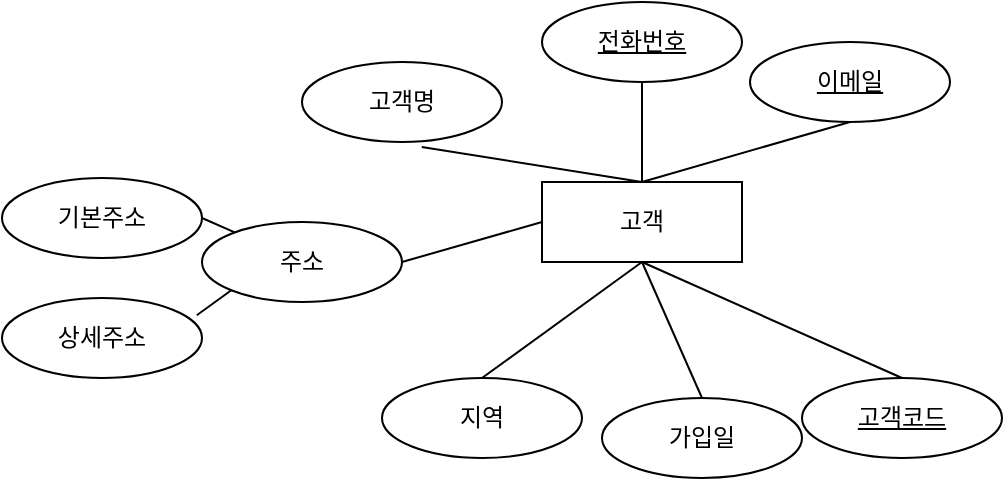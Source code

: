 <mxfile version="24.7.17">
  <diagram name="페이지-1" id="L28JzuE44Ckod_8rZ_OF">
    <mxGraphModel dx="686" dy="762" grid="1" gridSize="10" guides="1" tooltips="1" connect="1" arrows="1" fold="1" page="1" pageScale="1" pageWidth="827" pageHeight="1169" math="0" shadow="0">
      <root>
        <mxCell id="0" />
        <mxCell id="1" parent="0" />
        <mxCell id="TCy33_zEM6VrRTiihx89-2" value="고객" style="whiteSpace=wrap;html=1;align=center;" vertex="1" parent="1">
          <mxGeometry x="310" y="370" width="100" height="40" as="geometry" />
        </mxCell>
        <mxCell id="TCy33_zEM6VrRTiihx89-3" value="전화번호" style="ellipse;whiteSpace=wrap;html=1;align=center;fontStyle=4;" vertex="1" parent="1">
          <mxGeometry x="310" y="280" width="100" height="40" as="geometry" />
        </mxCell>
        <mxCell id="TCy33_zEM6VrRTiihx89-4" value="고객명" style="ellipse;whiteSpace=wrap;html=1;align=center;" vertex="1" parent="1">
          <mxGeometry x="190" y="310" width="100" height="40" as="geometry" />
        </mxCell>
        <mxCell id="TCy33_zEM6VrRTiihx89-5" value="주소" style="ellipse;whiteSpace=wrap;html=1;align=center;" vertex="1" parent="1">
          <mxGeometry x="140" y="390" width="100" height="40" as="geometry" />
        </mxCell>
        <mxCell id="TCy33_zEM6VrRTiihx89-6" value="이메일" style="ellipse;whiteSpace=wrap;html=1;align=center;fontStyle=4;" vertex="1" parent="1">
          <mxGeometry x="414" y="300" width="100" height="40" as="geometry" />
        </mxCell>
        <mxCell id="TCy33_zEM6VrRTiihx89-7" value="기본주소" style="ellipse;whiteSpace=wrap;html=1;align=center;" vertex="1" parent="1">
          <mxGeometry x="40" y="368" width="100" height="40" as="geometry" />
        </mxCell>
        <mxCell id="TCy33_zEM6VrRTiihx89-8" value="상세주소" style="ellipse;whiteSpace=wrap;html=1;align=center;" vertex="1" parent="1">
          <mxGeometry x="40" y="428" width="100" height="40" as="geometry" />
        </mxCell>
        <mxCell id="TCy33_zEM6VrRTiihx89-9" value="지역" style="ellipse;whiteSpace=wrap;html=1;align=center;" vertex="1" parent="1">
          <mxGeometry x="230" y="468" width="100" height="40" as="geometry" />
        </mxCell>
        <mxCell id="TCy33_zEM6VrRTiihx89-10" value="가입일" style="ellipse;whiteSpace=wrap;html=1;align=center;" vertex="1" parent="1">
          <mxGeometry x="340" y="478" width="100" height="40" as="geometry" />
        </mxCell>
        <mxCell id="TCy33_zEM6VrRTiihx89-12" value="고객코드" style="ellipse;whiteSpace=wrap;html=1;align=center;fontStyle=4;" vertex="1" parent="1">
          <mxGeometry x="440" y="468" width="100" height="40" as="geometry" />
        </mxCell>
        <mxCell id="TCy33_zEM6VrRTiihx89-13" value="" style="endArrow=none;html=1;rounded=0;entryX=0.5;entryY=0;entryDx=0;entryDy=0;" edge="1" parent="1" target="TCy33_zEM6VrRTiihx89-2">
          <mxGeometry relative="1" as="geometry">
            <mxPoint x="360" y="320" as="sourcePoint" />
            <mxPoint x="520" y="320" as="targetPoint" />
          </mxGeometry>
        </mxCell>
        <mxCell id="TCy33_zEM6VrRTiihx89-14" value="" style="endArrow=none;html=1;rounded=0;entryX=0.5;entryY=0;entryDx=0;entryDy=0;exitX=0.5;exitY=1;exitDx=0;exitDy=0;" edge="1" parent="1" source="TCy33_zEM6VrRTiihx89-6" target="TCy33_zEM6VrRTiihx89-2">
          <mxGeometry relative="1" as="geometry">
            <mxPoint x="370" y="330" as="sourcePoint" />
            <mxPoint x="370" y="380" as="targetPoint" />
          </mxGeometry>
        </mxCell>
        <mxCell id="TCy33_zEM6VrRTiihx89-15" value="" style="endArrow=none;html=1;rounded=0;entryX=0.5;entryY=0;entryDx=0;entryDy=0;exitX=0.599;exitY=1.062;exitDx=0;exitDy=0;exitPerimeter=0;" edge="1" parent="1" source="TCy33_zEM6VrRTiihx89-4" target="TCy33_zEM6VrRTiihx89-2">
          <mxGeometry relative="1" as="geometry">
            <mxPoint x="474" y="350" as="sourcePoint" />
            <mxPoint x="370" y="380" as="targetPoint" />
          </mxGeometry>
        </mxCell>
        <mxCell id="TCy33_zEM6VrRTiihx89-16" value="" style="endArrow=none;html=1;rounded=0;entryX=0;entryY=0.5;entryDx=0;entryDy=0;exitX=1;exitY=0.5;exitDx=0;exitDy=0;" edge="1" parent="1" source="TCy33_zEM6VrRTiihx89-5" target="TCy33_zEM6VrRTiihx89-2">
          <mxGeometry relative="1" as="geometry">
            <mxPoint x="260" y="362" as="sourcePoint" />
            <mxPoint x="370" y="380" as="targetPoint" />
          </mxGeometry>
        </mxCell>
        <mxCell id="TCy33_zEM6VrRTiihx89-17" value="" style="endArrow=none;html=1;rounded=0;exitX=1;exitY=0.5;exitDx=0;exitDy=0;" edge="1" parent="1" source="TCy33_zEM6VrRTiihx89-7" target="TCy33_zEM6VrRTiihx89-5">
          <mxGeometry relative="1" as="geometry">
            <mxPoint x="250" y="420" as="sourcePoint" />
            <mxPoint x="320" y="400" as="targetPoint" />
          </mxGeometry>
        </mxCell>
        <mxCell id="TCy33_zEM6VrRTiihx89-18" value="" style="endArrow=none;html=1;rounded=0;exitX=0.974;exitY=0.216;exitDx=0;exitDy=0;exitPerimeter=0;entryX=0;entryY=1;entryDx=0;entryDy=0;" edge="1" parent="1" source="TCy33_zEM6VrRTiihx89-8" target="TCy33_zEM6VrRTiihx89-5">
          <mxGeometry relative="1" as="geometry">
            <mxPoint x="150" y="398" as="sourcePoint" />
            <mxPoint x="166" y="405" as="targetPoint" />
          </mxGeometry>
        </mxCell>
        <mxCell id="TCy33_zEM6VrRTiihx89-19" value="" style="endArrow=none;html=1;rounded=0;exitX=0.5;exitY=0;exitDx=0;exitDy=0;entryX=0.5;entryY=1;entryDx=0;entryDy=0;" edge="1" parent="1" source="TCy33_zEM6VrRTiihx89-9" target="TCy33_zEM6VrRTiihx89-2">
          <mxGeometry relative="1" as="geometry">
            <mxPoint x="147" y="447" as="sourcePoint" />
            <mxPoint x="165" y="434" as="targetPoint" />
          </mxGeometry>
        </mxCell>
        <mxCell id="TCy33_zEM6VrRTiihx89-20" value="" style="endArrow=none;html=1;rounded=0;exitX=0.5;exitY=0;exitDx=0;exitDy=0;entryX=0.5;entryY=1;entryDx=0;entryDy=0;" edge="1" parent="1" source="TCy33_zEM6VrRTiihx89-10" target="TCy33_zEM6VrRTiihx89-2">
          <mxGeometry relative="1" as="geometry">
            <mxPoint x="290" y="460" as="sourcePoint" />
            <mxPoint x="370" y="420" as="targetPoint" />
          </mxGeometry>
        </mxCell>
        <mxCell id="TCy33_zEM6VrRTiihx89-21" value="" style="endArrow=none;html=1;rounded=0;exitX=0.5;exitY=0;exitDx=0;exitDy=0;" edge="1" parent="1" source="TCy33_zEM6VrRTiihx89-12">
          <mxGeometry relative="1" as="geometry">
            <mxPoint x="400" y="470" as="sourcePoint" />
            <mxPoint x="360" y="410" as="targetPoint" />
          </mxGeometry>
        </mxCell>
      </root>
    </mxGraphModel>
  </diagram>
</mxfile>
